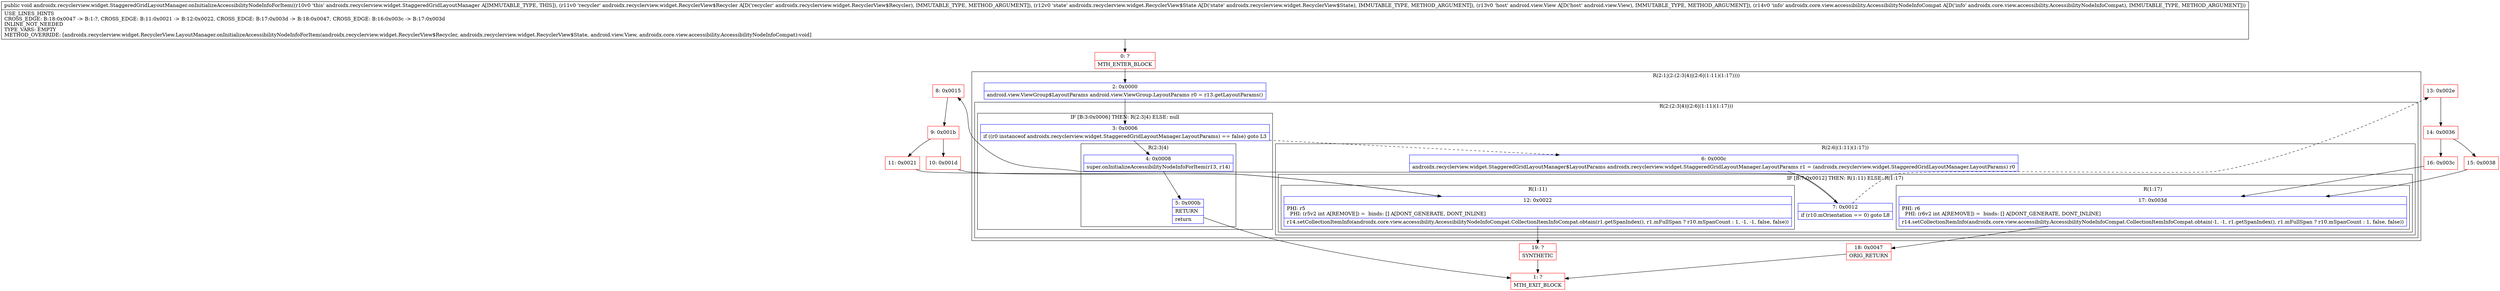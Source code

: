 digraph "CFG forandroidx.recyclerview.widget.StaggeredGridLayoutManager.onInitializeAccessibilityNodeInfoForItem(Landroidx\/recyclerview\/widget\/RecyclerView$Recycler;Landroidx\/recyclerview\/widget\/RecyclerView$State;Landroid\/view\/View;Landroidx\/core\/view\/accessibility\/AccessibilityNodeInfoCompat;)V" {
subgraph cluster_Region_97232372 {
label = "R(2:1|(2:(2:3|4)|(2:6|(1:11)(1:17))))";
node [shape=record,color=blue];
Node_2 [shape=record,label="{2\:\ 0x0000|android.view.ViewGroup$LayoutParams android.view.ViewGroup.LayoutParams r0 = r13.getLayoutParams()\l}"];
subgraph cluster_Region_1718681198 {
label = "R(2:(2:3|4)|(2:6|(1:11)(1:17)))";
node [shape=record,color=blue];
subgraph cluster_IfRegion_1488797848 {
label = "IF [B:3:0x0006] THEN: R(2:3|4) ELSE: null";
node [shape=record,color=blue];
Node_3 [shape=record,label="{3\:\ 0x0006|if ((r0 instanceof androidx.recyclerview.widget.StaggeredGridLayoutManager.LayoutParams) == false) goto L3\l}"];
subgraph cluster_Region_466952591 {
label = "R(2:3|4)";
node [shape=record,color=blue];
Node_4 [shape=record,label="{4\:\ 0x0008|super.onInitializeAccessibilityNodeInfoForItem(r13, r14)\l}"];
Node_5 [shape=record,label="{5\:\ 0x000b|RETURN\l|return\l}"];
}
}
subgraph cluster_Region_548405483 {
label = "R(2:6|(1:11)(1:17))";
node [shape=record,color=blue];
Node_6 [shape=record,label="{6\:\ 0x000c|androidx.recyclerview.widget.StaggeredGridLayoutManager$LayoutParams androidx.recyclerview.widget.StaggeredGridLayoutManager.LayoutParams r1 = (androidx.recyclerview.widget.StaggeredGridLayoutManager.LayoutParams) r0\l}"];
subgraph cluster_IfRegion_1799222265 {
label = "IF [B:7:0x0012] THEN: R(1:11) ELSE: R(1:17)";
node [shape=record,color=blue];
Node_7 [shape=record,label="{7\:\ 0x0012|if (r10.mOrientation == 0) goto L8\l}"];
subgraph cluster_Region_1323799615 {
label = "R(1:11)";
node [shape=record,color=blue];
Node_12 [shape=record,label="{12\:\ 0x0022|PHI: r5 \l  PHI: (r5v2 int A[REMOVE]) =  binds: [] A[DONT_GENERATE, DONT_INLINE]\l|r14.setCollectionItemInfo(androidx.core.view.accessibility.AccessibilityNodeInfoCompat.CollectionItemInfoCompat.obtain(r1.getSpanIndex(), r1.mFullSpan ? r10.mSpanCount : 1, \-1, \-1, false, false))\l}"];
}
subgraph cluster_Region_383478802 {
label = "R(1:17)";
node [shape=record,color=blue];
Node_17 [shape=record,label="{17\:\ 0x003d|PHI: r6 \l  PHI: (r6v2 int A[REMOVE]) =  binds: [] A[DONT_GENERATE, DONT_INLINE]\l|r14.setCollectionItemInfo(androidx.core.view.accessibility.AccessibilityNodeInfoCompat.CollectionItemInfoCompat.obtain(\-1, \-1, r1.getSpanIndex(), r1.mFullSpan ? r10.mSpanCount : 1, false, false))\l}"];
}
}
}
}
}
Node_0 [shape=record,color=red,label="{0\:\ ?|MTH_ENTER_BLOCK\l}"];
Node_1 [shape=record,color=red,label="{1\:\ ?|MTH_EXIT_BLOCK\l}"];
Node_8 [shape=record,color=red,label="{8\:\ 0x0015}"];
Node_9 [shape=record,color=red,label="{9\:\ 0x001b}"];
Node_10 [shape=record,color=red,label="{10\:\ 0x001d}"];
Node_19 [shape=record,color=red,label="{19\:\ ?|SYNTHETIC\l}"];
Node_11 [shape=record,color=red,label="{11\:\ 0x0021}"];
Node_13 [shape=record,color=red,label="{13\:\ 0x002e}"];
Node_14 [shape=record,color=red,label="{14\:\ 0x0036}"];
Node_15 [shape=record,color=red,label="{15\:\ 0x0038}"];
Node_18 [shape=record,color=red,label="{18\:\ 0x0047|ORIG_RETURN\l}"];
Node_16 [shape=record,color=red,label="{16\:\ 0x003c}"];
MethodNode[shape=record,label="{public void androidx.recyclerview.widget.StaggeredGridLayoutManager.onInitializeAccessibilityNodeInfoForItem((r10v0 'this' androidx.recyclerview.widget.StaggeredGridLayoutManager A[IMMUTABLE_TYPE, THIS]), (r11v0 'recycler' androidx.recyclerview.widget.RecyclerView$Recycler A[D('recycler' androidx.recyclerview.widget.RecyclerView$Recycler), IMMUTABLE_TYPE, METHOD_ARGUMENT]), (r12v0 'state' androidx.recyclerview.widget.RecyclerView$State A[D('state' androidx.recyclerview.widget.RecyclerView$State), IMMUTABLE_TYPE, METHOD_ARGUMENT]), (r13v0 'host' android.view.View A[D('host' android.view.View), IMMUTABLE_TYPE, METHOD_ARGUMENT]), (r14v0 'info' androidx.core.view.accessibility.AccessibilityNodeInfoCompat A[D('info' androidx.core.view.accessibility.AccessibilityNodeInfoCompat), IMMUTABLE_TYPE, METHOD_ARGUMENT]))  | USE_LINES_HINTS\lCROSS_EDGE: B:18:0x0047 \-\> B:1:?, CROSS_EDGE: B:11:0x0021 \-\> B:12:0x0022, CROSS_EDGE: B:17:0x003d \-\> B:18:0x0047, CROSS_EDGE: B:16:0x003c \-\> B:17:0x003d\lINLINE_NOT_NEEDED\lTYPE_VARS: EMPTY\lMETHOD_OVERRIDE: [androidx.recyclerview.widget.RecyclerView.LayoutManager.onInitializeAccessibilityNodeInfoForItem(androidx.recyclerview.widget.RecyclerView$Recycler, androidx.recyclerview.widget.RecyclerView$State, android.view.View, androidx.core.view.accessibility.AccessibilityNodeInfoCompat):void]\l}"];
MethodNode -> Node_0;Node_2 -> Node_3;
Node_3 -> Node_4;
Node_3 -> Node_6[style=dashed];
Node_4 -> Node_5;
Node_5 -> Node_1;
Node_6 -> Node_7;
Node_7 -> Node_8;
Node_7 -> Node_13[style=dashed];
Node_12 -> Node_19;
Node_17 -> Node_18;
Node_0 -> Node_2;
Node_8 -> Node_9;
Node_9 -> Node_10;
Node_9 -> Node_11;
Node_10 -> Node_12;
Node_19 -> Node_1;
Node_11 -> Node_12;
Node_13 -> Node_14;
Node_14 -> Node_15;
Node_14 -> Node_16;
Node_15 -> Node_17;
Node_18 -> Node_1;
Node_16 -> Node_17;
}

